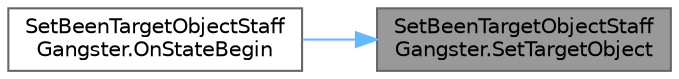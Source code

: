 digraph "SetBeenTargetObjectStaffGangster.SetTargetObject"
{
 // LATEX_PDF_SIZE
  bgcolor="transparent";
  edge [fontname=Helvetica,fontsize=10,labelfontname=Helvetica,labelfontsize=10];
  node [fontname=Helvetica,fontsize=10,shape=box,height=0.2,width=0.4];
  rankdir="RL";
  Node1 [id="Node000001",label="SetBeenTargetObjectStaff\lGangster.SetTargetObject",height=0.2,width=0.4,color="gray40", fillcolor="grey60", style="filled", fontcolor="black",tooltip=" "];
  Node1 -> Node2 [id="edge1_Node000001_Node000002",dir="back",color="steelblue1",style="solid",tooltip=" "];
  Node2 [id="Node000002",label="SetBeenTargetObjectStaff\lGangster.OnStateBegin",height=0.2,width=0.4,color="grey40", fillcolor="white", style="filled",URL="$class_set_been_target_object_staff_gangster.html#a4f18930f78148761ec42686b4d3a9d30",tooltip=" "];
}

